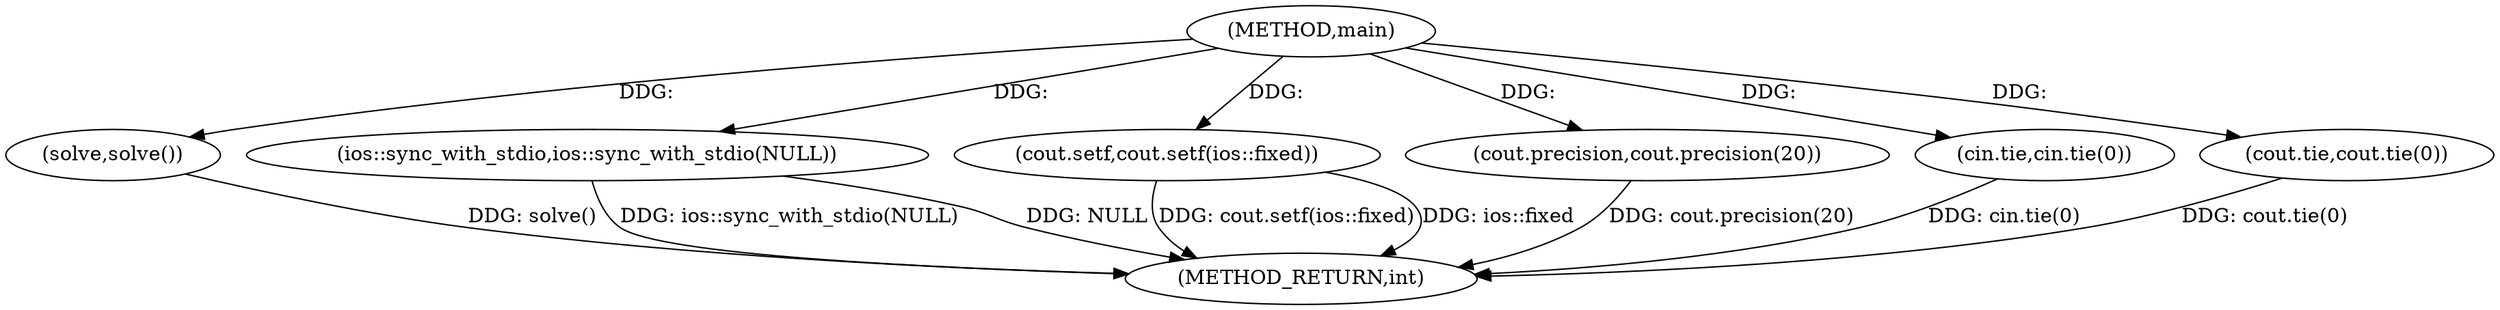 digraph "main" {  
"1000551" [label = "(METHOD,main)" ]
"1000567" [label = "(METHOD_RETURN,int)" ]
"1000566" [label = "(solve,solve())" ]
"1000554" [label = "(ios::sync_with_stdio,ios::sync_with_stdio(NULL))" ]
"1000562" [label = "(cout.setf,cout.setf(ios::fixed))" ]
"1000564" [label = "(cout.precision,cout.precision(20))" ]
"1000557" [label = "(cin.tie,cin.tie(0))" ]
"1000559" [label = "(cout.tie,cout.tie(0))" ]
  "1000554" -> "1000567"  [ label = "DDG: ios::sync_with_stdio(NULL)"] 
  "1000557" -> "1000567"  [ label = "DDG: cin.tie(0)"] 
  "1000559" -> "1000567"  [ label = "DDG: cout.tie(0)"] 
  "1000562" -> "1000567"  [ label = "DDG: cout.setf(ios::fixed)"] 
  "1000564" -> "1000567"  [ label = "DDG: cout.precision(20)"] 
  "1000566" -> "1000567"  [ label = "DDG: solve()"] 
  "1000562" -> "1000567"  [ label = "DDG: ios::fixed"] 
  "1000554" -> "1000567"  [ label = "DDG: NULL"] 
  "1000551" -> "1000566"  [ label = "DDG: "] 
  "1000551" -> "1000554"  [ label = "DDG: "] 
  "1000551" -> "1000562"  [ label = "DDG: "] 
  "1000551" -> "1000564"  [ label = "DDG: "] 
  "1000551" -> "1000557"  [ label = "DDG: "] 
  "1000551" -> "1000559"  [ label = "DDG: "] 
}
